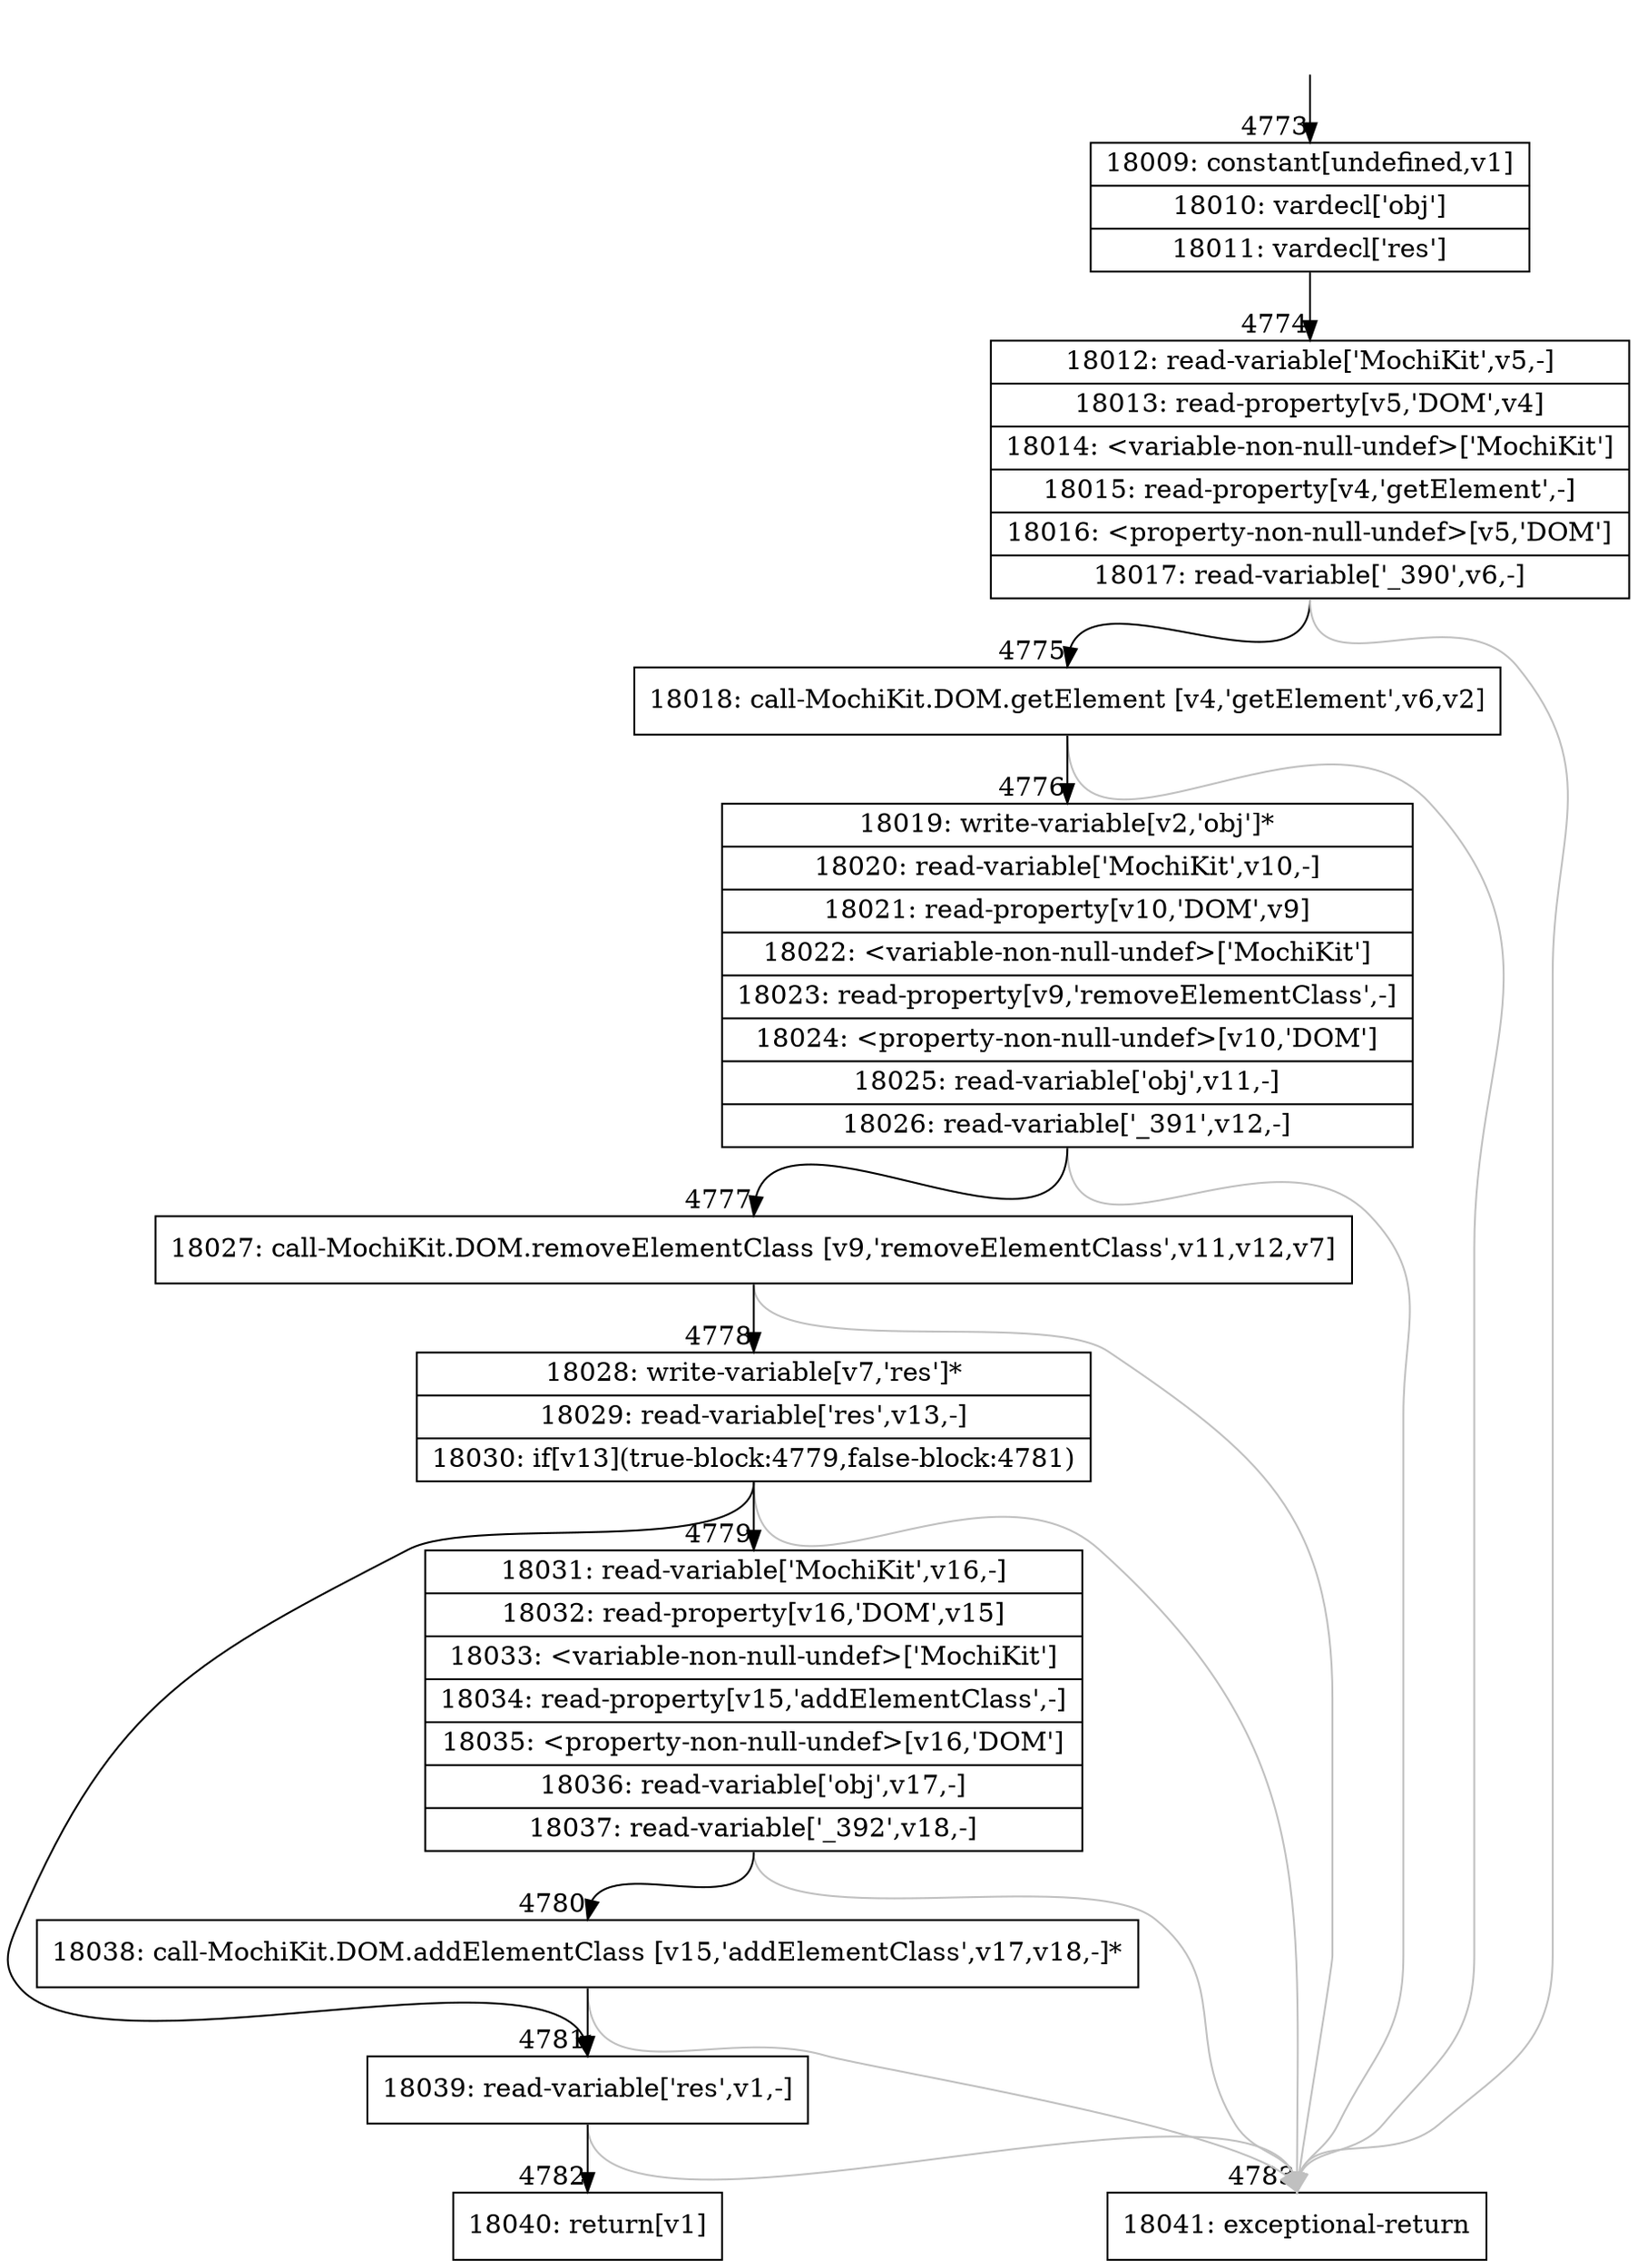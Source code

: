 digraph {
rankdir="TD"
BB_entry347[shape=none,label=""];
BB_entry347 -> BB4773 [tailport=s, headport=n, headlabel="    4773"]
BB4773 [shape=record label="{18009: constant[undefined,v1]|18010: vardecl['obj']|18011: vardecl['res']}" ] 
BB4773 -> BB4774 [tailport=s, headport=n, headlabel="      4774"]
BB4774 [shape=record label="{18012: read-variable['MochiKit',v5,-]|18013: read-property[v5,'DOM',v4]|18014: \<variable-non-null-undef\>['MochiKit']|18015: read-property[v4,'getElement',-]|18016: \<property-non-null-undef\>[v5,'DOM']|18017: read-variable['_390',v6,-]}" ] 
BB4774 -> BB4775 [tailport=s, headport=n, headlabel="      4775"]
BB4774 -> BB4783 [tailport=s, headport=n, color=gray, headlabel="      4783"]
BB4775 [shape=record label="{18018: call-MochiKit.DOM.getElement [v4,'getElement',v6,v2]}" ] 
BB4775 -> BB4776 [tailport=s, headport=n, headlabel="      4776"]
BB4775 -> BB4783 [tailport=s, headport=n, color=gray]
BB4776 [shape=record label="{18019: write-variable[v2,'obj']*|18020: read-variable['MochiKit',v10,-]|18021: read-property[v10,'DOM',v9]|18022: \<variable-non-null-undef\>['MochiKit']|18023: read-property[v9,'removeElementClass',-]|18024: \<property-non-null-undef\>[v10,'DOM']|18025: read-variable['obj',v11,-]|18026: read-variable['_391',v12,-]}" ] 
BB4776 -> BB4777 [tailport=s, headport=n, headlabel="      4777"]
BB4776 -> BB4783 [tailport=s, headport=n, color=gray]
BB4777 [shape=record label="{18027: call-MochiKit.DOM.removeElementClass [v9,'removeElementClass',v11,v12,v7]}" ] 
BB4777 -> BB4778 [tailport=s, headport=n, headlabel="      4778"]
BB4777 -> BB4783 [tailport=s, headport=n, color=gray]
BB4778 [shape=record label="{18028: write-variable[v7,'res']*|18029: read-variable['res',v13,-]|18030: if[v13](true-block:4779,false-block:4781)}" ] 
BB4778 -> BB4779 [tailport=s, headport=n, headlabel="      4779"]
BB4778 -> BB4781 [tailport=s, headport=n, headlabel="      4781"]
BB4778 -> BB4783 [tailport=s, headport=n, color=gray]
BB4779 [shape=record label="{18031: read-variable['MochiKit',v16,-]|18032: read-property[v16,'DOM',v15]|18033: \<variable-non-null-undef\>['MochiKit']|18034: read-property[v15,'addElementClass',-]|18035: \<property-non-null-undef\>[v16,'DOM']|18036: read-variable['obj',v17,-]|18037: read-variable['_392',v18,-]}" ] 
BB4779 -> BB4780 [tailport=s, headport=n, headlabel="      4780"]
BB4779 -> BB4783 [tailport=s, headport=n, color=gray]
BB4780 [shape=record label="{18038: call-MochiKit.DOM.addElementClass [v15,'addElementClass',v17,v18,-]*}" ] 
BB4780 -> BB4781 [tailport=s, headport=n]
BB4780 -> BB4783 [tailport=s, headport=n, color=gray]
BB4781 [shape=record label="{18039: read-variable['res',v1,-]}" ] 
BB4781 -> BB4782 [tailport=s, headport=n, headlabel="      4782"]
BB4781 -> BB4783 [tailport=s, headport=n, color=gray]
BB4782 [shape=record label="{18040: return[v1]}" ] 
BB4783 [shape=record label="{18041: exceptional-return}" ] 
//#$~ 3331
}

